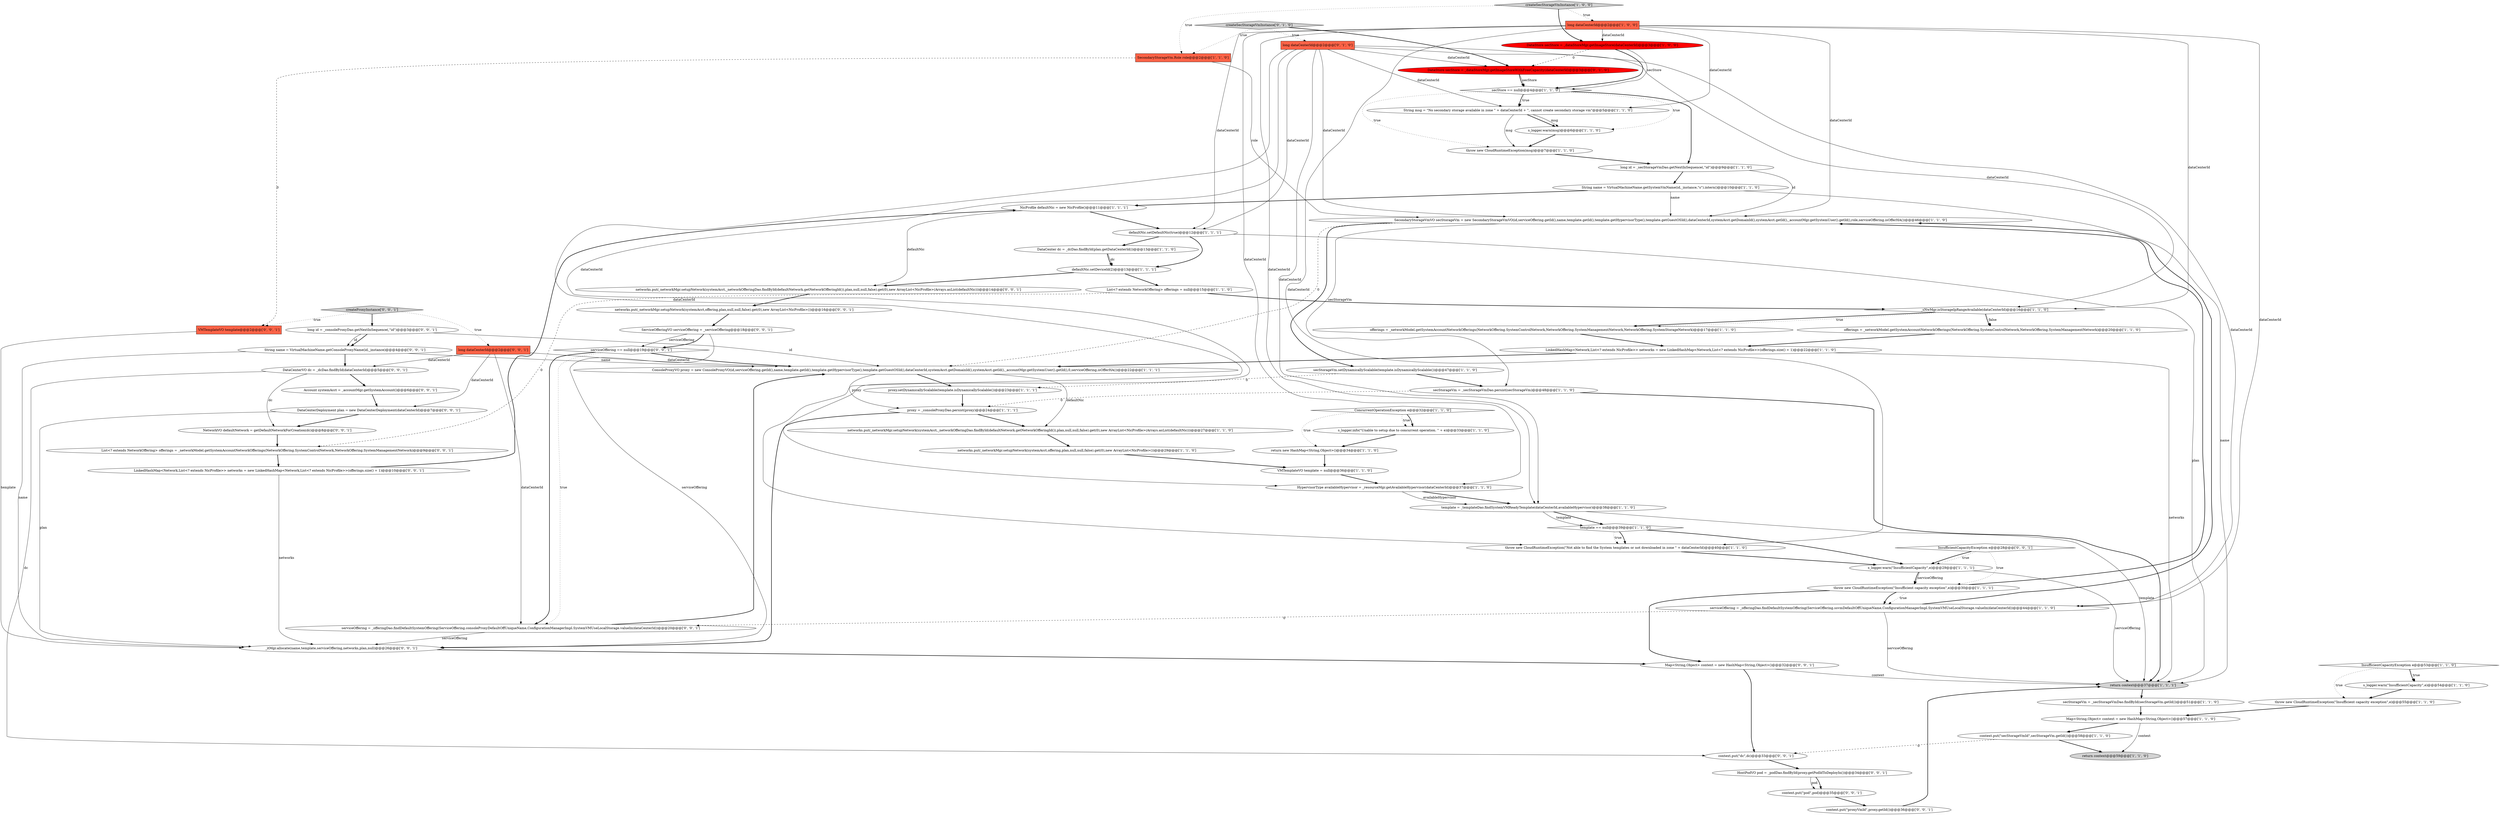 digraph {
48 [style = filled, label = "long dataCenterId@@@2@@@['0', '1', '0']", fillcolor = tomato, shape = box image = "AAA0AAABBB2BBB"];
20 [style = filled, label = "Map<String,Object> context = new HashMap<String,Object>()@@@57@@@['1', '1', '0']", fillcolor = white, shape = ellipse image = "AAA0AAABBB1BBB"];
50 [style = filled, label = "context.put(\"proxyVmId\",proxy.getId())@@@36@@@['0', '0', '1']", fillcolor = white, shape = ellipse image = "AAA0AAABBB3BBB"];
47 [style = filled, label = "DataStore secStore = _dataStoreMgr.getImageStoreWithFreeCapacity(dataCenterId)@@@3@@@['0', '1', '0']", fillcolor = red, shape = ellipse image = "AAA1AAABBB2BBB"];
61 [style = filled, label = "DataCenterDeployment plan = new DataCenterDeployment(dataCenterId)@@@7@@@['0', '0', '1']", fillcolor = white, shape = ellipse image = "AAA0AAABBB3BBB"];
54 [style = filled, label = "String name = VirtualMachineName.getConsoleProxyName(id,_instance)@@@4@@@['0', '0', '1']", fillcolor = white, shape = ellipse image = "AAA0AAABBB3BBB"];
1 [style = filled, label = "ConcurrentOperationException e@@@32@@@['1', '1', '0']", fillcolor = white, shape = diamond image = "AAA0AAABBB1BBB"];
35 [style = filled, label = "String name = VirtualMachineName.getSystemVmName(id,_instance,\"s\").intern()@@@10@@@['1', '1', '0']", fillcolor = white, shape = ellipse image = "AAA0AAABBB1BBB"];
56 [style = filled, label = "Map<String,Object> context = new HashMap<String,Object>()@@@32@@@['0', '0', '1']", fillcolor = white, shape = ellipse image = "AAA0AAABBB3BBB"];
69 [style = filled, label = "context.put(\"dc\",dc)@@@33@@@['0', '0', '1']", fillcolor = white, shape = ellipse image = "AAA0AAABBB3BBB"];
59 [style = filled, label = "serviceOffering = _offeringDao.findDefaultSystemOffering(ServiceOffering.consoleProxyDefaultOffUniqueName,ConfigurationManagerImpl.SystemVMUseLocalStorage.valueIn(dataCenterId))@@@20@@@['0', '0', '1']", fillcolor = white, shape = ellipse image = "AAA0AAABBB3BBB"];
29 [style = filled, label = "ConsoleProxyVO proxy = new ConsoleProxyVO(id,serviceOffering.getId(),name,template.getId(),template.getHypervisorType(),template.getGuestOSId(),dataCenterId,systemAcct.getDomainId(),systemAcct.getId(),_accountMgr.getSystemUser().getId(),0,serviceOffering.isOfferHA())@@@22@@@['1', '1', '1']", fillcolor = white, shape = ellipse image = "AAA0AAABBB1BBB"];
15 [style = filled, label = "serviceOffering = _offeringDao.findDefaultSystemOffering(ServiceOffering.ssvmDefaultOffUniqueName,ConfigurationManagerImpl.SystemVMUseLocalStorage.valueIn(dataCenterId))@@@44@@@['1', '1', '0']", fillcolor = white, shape = ellipse image = "AAA0AAABBB1BBB"];
3 [style = filled, label = "context.put(\"secStorageVmId\",secStorageVm.getId())@@@58@@@['1', '1', '0']", fillcolor = white, shape = ellipse image = "AAA0AAABBB1BBB"];
43 [style = filled, label = "VMTemplateVO template = null@@@36@@@['1', '1', '0']", fillcolor = white, shape = ellipse image = "AAA0AAABBB1BBB"];
24 [style = filled, label = "proxy = _consoleProxyDao.persist(proxy)@@@24@@@['1', '1', '1']", fillcolor = white, shape = ellipse image = "AAA0AAABBB1BBB"];
68 [style = filled, label = "long id = _consoleProxyDao.getNextInSequence(,\"id\")@@@3@@@['0', '0', '1']", fillcolor = white, shape = ellipse image = "AAA0AAABBB3BBB"];
41 [style = filled, label = "template == null@@@39@@@['1', '1', '0']", fillcolor = white, shape = diamond image = "AAA0AAABBB1BBB"];
63 [style = filled, label = "Account systemAcct = _accountMgr.getSystemAccount()@@@6@@@['0', '0', '1']", fillcolor = white, shape = ellipse image = "AAA0AAABBB3BBB"];
44 [style = filled, label = "return context@@@37@@@['1', '1', '1']", fillcolor = lightgray, shape = ellipse image = "AAA0AAABBB1BBB"];
52 [style = filled, label = "createProxyInstance['0', '0', '1']", fillcolor = lightgray, shape = diamond image = "AAA0AAABBB3BBB"];
4 [style = filled, label = "HypervisorType availableHypervisor = _resourceMgr.getAvailableHypervisor(dataCenterId)@@@37@@@['1', '1', '0']", fillcolor = white, shape = ellipse image = "AAA0AAABBB1BBB"];
30 [style = filled, label = "throw new CloudRuntimeException(\"Not able to find the System templates or not downloaded in zone \" + dataCenterId)@@@40@@@['1', '1', '0']", fillcolor = white, shape = ellipse image = "AAA0AAABBB1BBB"];
32 [style = filled, label = "defaultNic.setDeviceId(2)@@@13@@@['1', '1', '1']", fillcolor = white, shape = ellipse image = "AAA0AAABBB1BBB"];
11 [style = filled, label = "SecondaryStorageVmVO secStorageVm = new SecondaryStorageVmVO(id,serviceOffering.getId(),name,template.getId(),template.getHypervisorType(),template.getGuestOSId(),dataCenterId,systemAcct.getDomainId(),systemAcct.getId(),_accountMgr.getSystemUser().getId(),role,serviceOffering.isOfferHA())@@@46@@@['1', '1', '0']", fillcolor = white, shape = ellipse image = "AAA0AAABBB1BBB"];
5 [style = filled, label = "s_logger.warn(\"InsufficientCapacity\",e)@@@54@@@['1', '1', '0']", fillcolor = white, shape = ellipse image = "AAA0AAABBB1BBB"];
19 [style = filled, label = "List<? extends NetworkOffering> offerings = null@@@15@@@['1', '1', '0']", fillcolor = white, shape = ellipse image = "AAA0AAABBB1BBB"];
58 [style = filled, label = "NetworkVO defaultNetwork = getDefaultNetworkForCreation(dc)@@@8@@@['0', '0', '1']", fillcolor = white, shape = ellipse image = "AAA0AAABBB3BBB"];
71 [style = filled, label = "DataCenterVO dc = _dcDao.findById(dataCenterId)@@@5@@@['0', '0', '1']", fillcolor = white, shape = ellipse image = "AAA0AAABBB3BBB"];
62 [style = filled, label = "List<? extends NetworkOffering> offerings = _networkModel.getSystemAccountNetworkOfferings(NetworkOffering.SystemControlNetwork,NetworkOffering.SystemManagementNetwork)@@@9@@@['0', '0', '1']", fillcolor = white, shape = ellipse image = "AAA0AAABBB3BBB"];
26 [style = filled, label = "secStorageVm.setDynamicallyScalable(template.isDynamicallyScalable())@@@47@@@['1', '1', '0']", fillcolor = white, shape = ellipse image = "AAA0AAABBB1BBB"];
0 [style = filled, label = "long id = _secStorageVmDao.getNextInSequence(,\"id\")@@@9@@@['1', '1', '0']", fillcolor = white, shape = ellipse image = "AAA0AAABBB1BBB"];
31 [style = filled, label = "String msg = \"No secondary storage available in zone \" + dataCenterId + \", cannot create secondary storage vm\"@@@5@@@['1', '1', '0']", fillcolor = white, shape = ellipse image = "AAA0AAABBB1BBB"];
38 [style = filled, label = "DataCenter dc = _dcDao.findById(plan.getDataCenterId())@@@13@@@['1', '1', '0']", fillcolor = white, shape = ellipse image = "AAA0AAABBB1BBB"];
53 [style = filled, label = "InsufficientCapacityException e@@@28@@@['0', '0', '1']", fillcolor = white, shape = diamond image = "AAA0AAABBB3BBB"];
28 [style = filled, label = "NicProfile defaultNic = new NicProfile()@@@11@@@['1', '1', '1']", fillcolor = white, shape = ellipse image = "AAA0AAABBB1BBB"];
37 [style = filled, label = "s_logger.warn(\"InsufficientCapacity\",e)@@@29@@@['1', '1', '1']", fillcolor = white, shape = ellipse image = "AAA0AAABBB1BBB"];
70 [style = filled, label = "networks.put(_networkMgr.setupNetwork(systemAcct,offering,plan,null,null,false).get(0),new ArrayList<NicProfile>())@@@16@@@['0', '0', '1']", fillcolor = white, shape = ellipse image = "AAA0AAABBB3BBB"];
14 [style = filled, label = "offerings = _networkModel.getSystemAccountNetworkOfferings(NetworkOffering.SystemControlNetwork,NetworkOffering.SystemManagementNetwork,NetworkOffering.SystemStorageNetwork)@@@17@@@['1', '1', '0']", fillcolor = white, shape = ellipse image = "AAA0AAABBB1BBB"];
13 [style = filled, label = "_sNwMgr.isStorageIpRangeAvailable(dataCenterId)@@@16@@@['1', '1', '0']", fillcolor = white, shape = diamond image = "AAA0AAABBB1BBB"];
9 [style = filled, label = "secStorageVm = _secStorageVmDao.findById(secStorageVm.getId())@@@51@@@['1', '1', '0']", fillcolor = white, shape = ellipse image = "AAA0AAABBB1BBB"];
21 [style = filled, label = "return context@@@59@@@['1', '1', '0']", fillcolor = lightgray, shape = ellipse image = "AAA0AAABBB1BBB"];
51 [style = filled, label = "LinkedHashMap<Network,List<? extends NicProfile>> networks = new LinkedHashMap<Network,List<? extends NicProfile>>(offerings.size() + 1)@@@10@@@['0', '0', '1']", fillcolor = white, shape = ellipse image = "AAA0AAABBB3BBB"];
27 [style = filled, label = "DataStore secStore = _dataStoreMgr.getImageStore(dataCenterId)@@@3@@@['1', '0', '0']", fillcolor = red, shape = ellipse image = "AAA1AAABBB1BBB"];
34 [style = filled, label = "SecondaryStorageVm.Role role@@@2@@@['1', '1', '0']", fillcolor = tomato, shape = box image = "AAA0AAABBB1BBB"];
45 [style = filled, label = "createSecStorageVmInstance['1', '0', '0']", fillcolor = lightgray, shape = diamond image = "AAA0AAABBB1BBB"];
36 [style = filled, label = "template = _templateDao.findSystemVMReadyTemplate(dataCenterId,availableHypervisor)@@@38@@@['1', '1', '0']", fillcolor = white, shape = ellipse image = "AAA0AAABBB1BBB"];
64 [style = filled, label = "ServiceOfferingVO serviceOffering = _serviceOffering@@@18@@@['0', '0', '1']", fillcolor = white, shape = ellipse image = "AAA0AAABBB3BBB"];
66 [style = filled, label = "HostPodVO pod = _podDao.findById(proxy.getPodIdToDeployIn())@@@34@@@['0', '0', '1']", fillcolor = white, shape = ellipse image = "AAA0AAABBB3BBB"];
22 [style = filled, label = "s_logger.info(\"Unable to setup due to concurrent operation. \" + e)@@@33@@@['1', '1', '0']", fillcolor = white, shape = ellipse image = "AAA0AAABBB1BBB"];
67 [style = filled, label = "_itMgr.allocate(name,template,serviceOffering,networks,plan,null)@@@26@@@['0', '0', '1']", fillcolor = white, shape = ellipse image = "AAA0AAABBB3BBB"];
18 [style = filled, label = "secStorageVm = _secStorageVmDao.persist(secStorageVm)@@@48@@@['1', '1', '0']", fillcolor = white, shape = ellipse image = "AAA0AAABBB1BBB"];
25 [style = filled, label = "secStore == null@@@4@@@['1', '1', '0']", fillcolor = white, shape = diamond image = "AAA0AAABBB1BBB"];
40 [style = filled, label = "throw new CloudRuntimeException(\"Insufficient capacity exception\",e)@@@30@@@['1', '1', '1']", fillcolor = white, shape = ellipse image = "AAA0AAABBB1BBB"];
23 [style = filled, label = "LinkedHashMap<Network,List<? extends NicProfile>> networks = new LinkedHashMap<Network,List<? extends NicProfile>>(offerings.size() + 1)@@@22@@@['1', '1', '0']", fillcolor = white, shape = ellipse image = "AAA0AAABBB1BBB"];
10 [style = filled, label = "offerings = _networkModel.getSystemAccountNetworkOfferings(NetworkOffering.SystemControlNetwork,NetworkOffering.SystemManagementNetwork)@@@20@@@['1', '1', '0']", fillcolor = white, shape = ellipse image = "AAA0AAABBB1BBB"];
8 [style = filled, label = "long dataCenterId@@@2@@@['1', '0', '0']", fillcolor = tomato, shape = box image = "AAA0AAABBB1BBB"];
39 [style = filled, label = "proxy.setDynamicallyScalable(template.isDynamicallyScalable())@@@23@@@['1', '1', '1']", fillcolor = white, shape = ellipse image = "AAA0AAABBB1BBB"];
16 [style = filled, label = "throw new CloudRuntimeException(\"Insufficient capacity exception\",e)@@@55@@@['1', '1', '0']", fillcolor = white, shape = ellipse image = "AAA0AAABBB1BBB"];
42 [style = filled, label = "InsufficientCapacityException e@@@53@@@['1', '1', '0']", fillcolor = white, shape = diamond image = "AAA0AAABBB1BBB"];
2 [style = filled, label = "return new HashMap<String,Object>()@@@34@@@['1', '1', '0']", fillcolor = white, shape = ellipse image = "AAA0AAABBB1BBB"];
33 [style = filled, label = "networks.put(_networkMgr.setupNetwork(systemAcct,offering,plan,null,null,false).get(0),new ArrayList<NicProfile>())@@@29@@@['1', '1', '0']", fillcolor = white, shape = ellipse image = "AAA0AAABBB1BBB"];
46 [style = filled, label = "createSecStorageVmInstance['0', '1', '0']", fillcolor = lightgray, shape = diamond image = "AAA0AAABBB2BBB"];
60 [style = filled, label = "context.put(\"pod\",pod)@@@35@@@['0', '0', '1']", fillcolor = white, shape = ellipse image = "AAA0AAABBB3BBB"];
49 [style = filled, label = "serviceOffering == null@@@19@@@['0', '0', '1']", fillcolor = white, shape = diamond image = "AAA0AAABBB3BBB"];
17 [style = filled, label = "networks.put(_networkMgr.setupNetwork(systemAcct,_networkOfferingDao.findById(defaultNetwork.getNetworkOfferingId()),plan,null,null,false).get(0),new ArrayList<NicProfile>(Arrays.asList(defaultNic)))@@@27@@@['1', '1', '0']", fillcolor = white, shape = ellipse image = "AAA0AAABBB1BBB"];
7 [style = filled, label = "defaultNic.setDefaultNic(true)@@@12@@@['1', '1', '1']", fillcolor = white, shape = ellipse image = "AAA0AAABBB1BBB"];
55 [style = filled, label = "long dataCenterId@@@2@@@['0', '0', '1']", fillcolor = tomato, shape = box image = "AAA0AAABBB3BBB"];
65 [style = filled, label = "VMTemplateVO template@@@2@@@['0', '0', '1']", fillcolor = tomato, shape = box image = "AAA0AAABBB3BBB"];
6 [style = filled, label = "throw new CloudRuntimeException(msg)@@@7@@@['1', '1', '0']", fillcolor = white, shape = ellipse image = "AAA0AAABBB1BBB"];
12 [style = filled, label = "s_logger.warn(msg)@@@6@@@['1', '1', '0']", fillcolor = white, shape = ellipse image = "AAA0AAABBB1BBB"];
57 [style = filled, label = "networks.put(_networkMgr.setupNetwork(systemAcct,_networkOfferingDao.findById(defaultNetwork.getNetworkOfferingId()),plan,null,null,false).get(0),new ArrayList<NicProfile>(Arrays.asList(defaultNic)))@@@14@@@['0', '0', '1']", fillcolor = white, shape = ellipse image = "AAA0AAABBB3BBB"];
7->32 [style = bold, label=""];
49->59 [style = bold, label=""];
70->64 [style = bold, label=""];
50->44 [style = bold, label=""];
51->67 [style = solid, label="networks"];
45->27 [style = bold, label=""];
40->15 [style = bold, label=""];
39->24 [style = bold, label=""];
60->50 [style = bold, label=""];
8->4 [style = solid, label="dataCenterId"];
24->67 [style = bold, label=""];
43->4 [style = bold, label=""];
25->31 [style = bold, label=""];
71->58 [style = solid, label="dc"];
71->63 [style = bold, label=""];
23->29 [style = bold, label=""];
35->11 [style = solid, label="name"];
23->44 [style = solid, label="networks"];
52->68 [style = bold, label=""];
55->59 [style = solid, label="dataCenterId"];
40->11 [style = bold, label=""];
18->44 [style = bold, label=""];
58->62 [style = bold, label=""];
15->11 [style = bold, label=""];
15->59 [style = dashed, label="0"];
46->48 [style = dotted, label="true"];
24->17 [style = bold, label=""];
61->67 [style = solid, label="plan"];
66->60 [style = bold, label=""];
65->67 [style = solid, label="template"];
4->36 [style = bold, label=""];
54->71 [style = bold, label=""];
19->62 [style = dashed, label="0"];
13->14 [style = bold, label=""];
27->25 [style = bold, label=""];
3->69 [style = dashed, label="0"];
8->27 [style = solid, label="dataCenterId"];
28->57 [style = solid, label="defaultNic"];
48->36 [style = solid, label="dataCenterId"];
29->17 [style = solid, label="defaultNic"];
37->44 [style = solid, label="serviceOffering"];
4->36 [style = solid, label="availableHypervisor"];
51->28 [style = bold, label=""];
68->54 [style = solid, label="id"];
36->41 [style = bold, label=""];
29->39 [style = bold, label=""];
8->15 [style = solid, label="dataCenterId"];
1->22 [style = dotted, label="true"];
0->11 [style = solid, label="id"];
41->37 [style = bold, label=""];
48->30 [style = solid, label="dataCenterId"];
25->12 [style = dotted, label="true"];
20->3 [style = bold, label=""];
56->69 [style = bold, label=""];
67->56 [style = bold, label=""];
38->32 [style = bold, label=""];
35->28 [style = bold, label=""];
55->61 [style = solid, label="dataCenterId"];
48->7 [style = solid, label="dataCenterId"];
8->30 [style = solid, label="dataCenterId"];
41->30 [style = bold, label=""];
47->25 [style = bold, label=""];
19->13 [style = bold, label=""];
64->67 [style = solid, label="serviceOffering"];
49->59 [style = dotted, label="true"];
25->6 [style = dotted, label="true"];
48->13 [style = solid, label="dataCenterId"];
15->44 [style = solid, label="serviceOffering"];
42->16 [style = dotted, label="true"];
8->31 [style = solid, label="dataCenterId"];
16->20 [style = bold, label=""];
55->71 [style = solid, label="dataCenterId"];
40->15 [style = dotted, label="true"];
48->11 [style = solid, label="dataCenterId"];
57->70 [style = bold, label=""];
20->21 [style = solid, label="context"];
27->47 [style = dashed, label="0"];
2->43 [style = bold, label=""];
11->26 [style = bold, label=""];
26->39 [style = dashed, label="0"];
25->0 [style = bold, label=""];
13->10 [style = bold, label=""];
41->30 [style = dotted, label="true"];
22->2 [style = bold, label=""];
62->51 [style = bold, label=""];
40->56 [style = bold, label=""];
52->55 [style = dotted, label="true"];
8->13 [style = solid, label="dataCenterId"];
25->31 [style = dotted, label="true"];
54->67 [style = solid, label="name"];
71->69 [style = solid, label="dc"];
45->34 [style = dotted, label="true"];
9->20 [style = bold, label=""];
36->44 [style = solid, label="template"];
32->57 [style = bold, label=""];
8->36 [style = solid, label="dataCenterId"];
32->19 [style = bold, label=""];
31->12 [style = bold, label=""];
11->18 [style = solid, label="secStorageVm"];
5->16 [style = bold, label=""];
35->44 [style = solid, label="name"];
53->37 [style = bold, label=""];
8->11 [style = solid, label="dataCenterId"];
54->29 [style = solid, label="name"];
42->5 [style = dotted, label="true"];
14->23 [style = bold, label=""];
66->60 [style = solid, label="pod"];
10->23 [style = bold, label=""];
53->40 [style = dotted, label="true"];
53->37 [style = dotted, label="true"];
31->12 [style = solid, label="msg"];
33->43 [style = bold, label=""];
3->21 [style = bold, label=""];
13->10 [style = dotted, label="false"];
63->61 [style = bold, label=""];
64->49 [style = solid, label="serviceOffering"];
13->14 [style = dotted, label="true"];
69->66 [style = bold, label=""];
44->9 [style = bold, label=""];
48->4 [style = solid, label="dataCenterId"];
38->32 [style = solid, label="dc"];
18->24 [style = dashed, label="0"];
49->29 [style = bold, label=""];
59->67 [style = solid, label="serviceOffering"];
47->25 [style = solid, label="secStore"];
37->40 [style = solid, label="serviceOffering"];
7->44 [style = solid, label="plan"];
48->47 [style = solid, label="dataCenterId"];
28->7 [style = bold, label=""];
11->29 [style = dashed, label="0"];
45->8 [style = dotted, label="true"];
6->0 [style = bold, label=""];
17->33 [style = bold, label=""];
36->41 [style = solid, label="template"];
30->37 [style = bold, label=""];
61->58 [style = bold, label=""];
27->25 [style = solid, label="secStore"];
46->47 [style = bold, label=""];
12->6 [style = bold, label=""];
29->24 [style = solid, label="proxy"];
1->22 [style = bold, label=""];
7->38 [style = bold, label=""];
46->34 [style = dotted, label="true"];
59->29 [style = bold, label=""];
55->29 [style = solid, label="dataCenterId"];
31->6 [style = solid, label="msg"];
8->7 [style = solid, label="dataCenterId"];
68->29 [style = solid, label="id"];
0->35 [style = bold, label=""];
34->11 [style = solid, label="role"];
52->65 [style = dotted, label="true"];
64->49 [style = bold, label=""];
48->31 [style = solid, label="dataCenterId"];
42->5 [style = bold, label=""];
1->2 [style = dotted, label="true"];
56->44 [style = solid, label="context"];
48->15 [style = solid, label="dataCenterId"];
68->54 [style = bold, label=""];
34->65 [style = dashed, label="0"];
37->40 [style = bold, label=""];
26->18 [style = bold, label=""];
}
